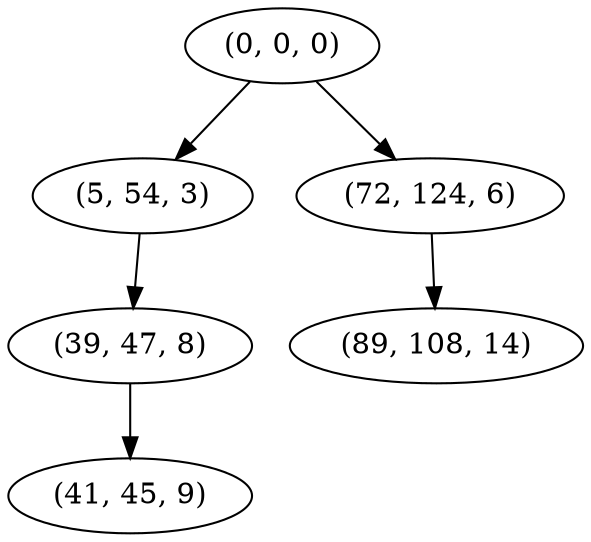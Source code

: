 digraph tree {
    "(0, 0, 0)";
    "(5, 54, 3)";
    "(39, 47, 8)";
    "(41, 45, 9)";
    "(72, 124, 6)";
    "(89, 108, 14)";
    "(0, 0, 0)" -> "(5, 54, 3)";
    "(0, 0, 0)" -> "(72, 124, 6)";
    "(5, 54, 3)" -> "(39, 47, 8)";
    "(39, 47, 8)" -> "(41, 45, 9)";
    "(72, 124, 6)" -> "(89, 108, 14)";
}
